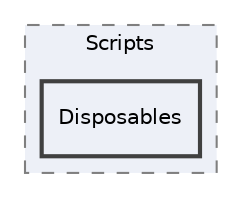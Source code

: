 digraph "Editor/UniRx/Scripts/Disposables"
{
 // LATEX_PDF_SIZE
  edge [fontname="Helvetica",fontsize="10",labelfontname="Helvetica",labelfontsize="10"];
  node [fontname="Helvetica",fontsize="10",shape=record];
  compound=true
  subgraph clusterdir_78290d64b6a94e1392a62afc773d87b1 {
    graph [ bgcolor="#edf0f7", pencolor="grey50", style="filled,dashed,", label="Scripts", fontname="Helvetica", fontsize="10", URL="dir_78290d64b6a94e1392a62afc773d87b1.html"]
  dir_71412c7e43c39180057d144e9d514ae5 [shape=box, label="Disposables", style="filled,bold,", fillcolor="#edf0f7", color="grey25", URL="dir_71412c7e43c39180057d144e9d514ae5.html"];
  }
}
